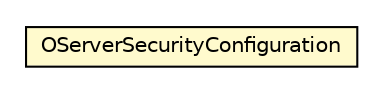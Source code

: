 #!/usr/local/bin/dot
#
# Class diagram 
# Generated by UMLGraph version R5_6-24-gf6e263 (http://www.umlgraph.org/)
#

digraph G {
	edge [fontname="Helvetica",fontsize=10,labelfontname="Helvetica",labelfontsize=10];
	node [fontname="Helvetica",fontsize=10,shape=plaintext];
	nodesep=0.25;
	ranksep=0.5;
	// com.orientechnologies.orient.server.config.OServerSecurityConfiguration
	c3872788 [label=<<table title="com.orientechnologies.orient.server.config.OServerSecurityConfiguration" border="0" cellborder="1" cellspacing="0" cellpadding="2" port="p" bgcolor="lemonChiffon" href="./OServerSecurityConfiguration.html">
		<tr><td><table border="0" cellspacing="0" cellpadding="1">
<tr><td align="center" balign="center"> OServerSecurityConfiguration </td></tr>
		</table></td></tr>
		</table>>, URL="./OServerSecurityConfiguration.html", fontname="Helvetica", fontcolor="black", fontsize=10.0];
}

